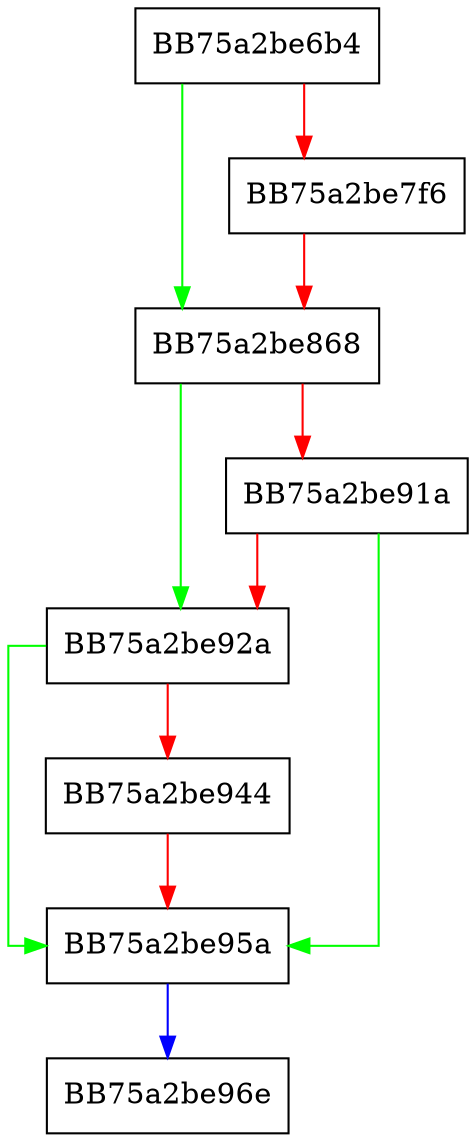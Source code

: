 digraph _set_config_json {
  node [shape="box"];
  graph [splines=ortho];
  BB75a2be6b4 -> BB75a2be868 [color="green"];
  BB75a2be6b4 -> BB75a2be7f6 [color="red"];
  BB75a2be7f6 -> BB75a2be868 [color="red"];
  BB75a2be868 -> BB75a2be92a [color="green"];
  BB75a2be868 -> BB75a2be91a [color="red"];
  BB75a2be91a -> BB75a2be95a [color="green"];
  BB75a2be91a -> BB75a2be92a [color="red"];
  BB75a2be92a -> BB75a2be95a [color="green"];
  BB75a2be92a -> BB75a2be944 [color="red"];
  BB75a2be944 -> BB75a2be95a [color="red"];
  BB75a2be95a -> BB75a2be96e [color="blue"];
}